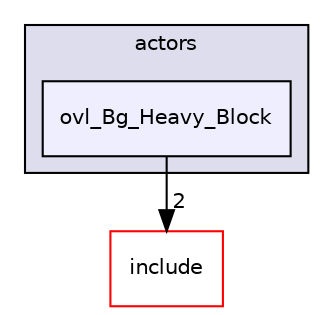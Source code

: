 digraph "src/overlays/actors/ovl_Bg_Heavy_Block" {
  compound=true
  node [ fontsize="10", fontname="Helvetica"];
  edge [ labelfontsize="10", labelfontname="Helvetica"];
  subgraph clusterdir_e93473484be31ce7bcb356bd643a22f8 {
    graph [ bgcolor="#ddddee", pencolor="black", label="actors" fontname="Helvetica", fontsize="10", URL="dir_e93473484be31ce7bcb356bd643a22f8.html"]
  dir_dea517a4fc9f2fca24cdd0fd6ac61403 [shape=box, label="ovl_Bg_Heavy_Block", style="filled", fillcolor="#eeeeff", pencolor="black", URL="dir_dea517a4fc9f2fca24cdd0fd6ac61403.html"];
  }
  dir_d44c64559bbebec7f509842c48db8b23 [shape=box label="include" fillcolor="white" style="filled" color="red" URL="dir_d44c64559bbebec7f509842c48db8b23.html"];
  dir_dea517a4fc9f2fca24cdd0fd6ac61403->dir_d44c64559bbebec7f509842c48db8b23 [headlabel="2", labeldistance=1.5 headhref="dir_000045_000000.html"];
}
